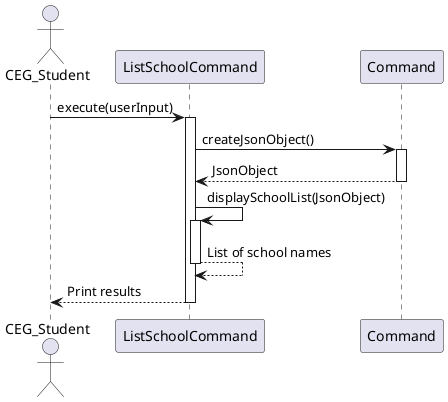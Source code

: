 @startuml
actor CEG_Student
participant ListSchoolCommand
participant Command

CEG_Student -> ListSchoolCommand: execute(userInput)
activate ListSchoolCommand

ListSchoolCommand -> Command: createJsonObject()
activate Command

Command --> ListSchoolCommand: JsonObject
deactivate Command

ListSchoolCommand -> ListSchoolCommand: displaySchoolList(JsonObject)
activate ListSchoolCommand

ListSchoolCommand --> ListSchoolCommand: List of school names
deactivate ListSchoolCommand

ListSchoolCommand --> CEG_Student: Print results
deactivate ListSchoolCommand
@enduml

